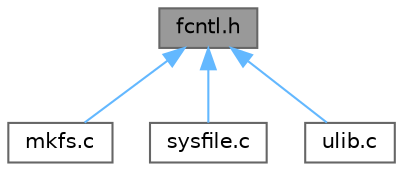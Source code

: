 digraph "fcntl.h"
{
 // LATEX_PDF_SIZE
  bgcolor="transparent";
  edge [fontname=Helvetica,fontsize=10,labelfontname=Helvetica,labelfontsize=10];
  node [fontname=Helvetica,fontsize=10,shape=box,height=0.2,width=0.4];
  Node1 [id="Node000001",label="fcntl.h",height=0.2,width=0.4,color="gray40", fillcolor="grey60", style="filled", fontcolor="black",tooltip=" "];
  Node1 -> Node2 [id="edge4_Node000001_Node000002",dir="back",color="steelblue1",style="solid",tooltip=" "];
  Node2 [id="Node000002",label="mkfs.c",height=0.2,width=0.4,color="grey40", fillcolor="white", style="filled",URL="$d7/d1f/mkfs_8c.html",tooltip=" "];
  Node1 -> Node3 [id="edge5_Node000001_Node000003",dir="back",color="steelblue1",style="solid",tooltip=" "];
  Node3 [id="Node000003",label="sysfile.c",height=0.2,width=0.4,color="grey40", fillcolor="white", style="filled",URL="$d1/d14/sysfile_8c.html",tooltip=" "];
  Node1 -> Node4 [id="edge6_Node000001_Node000004",dir="back",color="steelblue1",style="solid",tooltip=" "];
  Node4 [id="Node000004",label="ulib.c",height=0.2,width=0.4,color="grey40", fillcolor="white", style="filled",URL="$db/d8a/ulib_8c.html",tooltip=" "];
}
